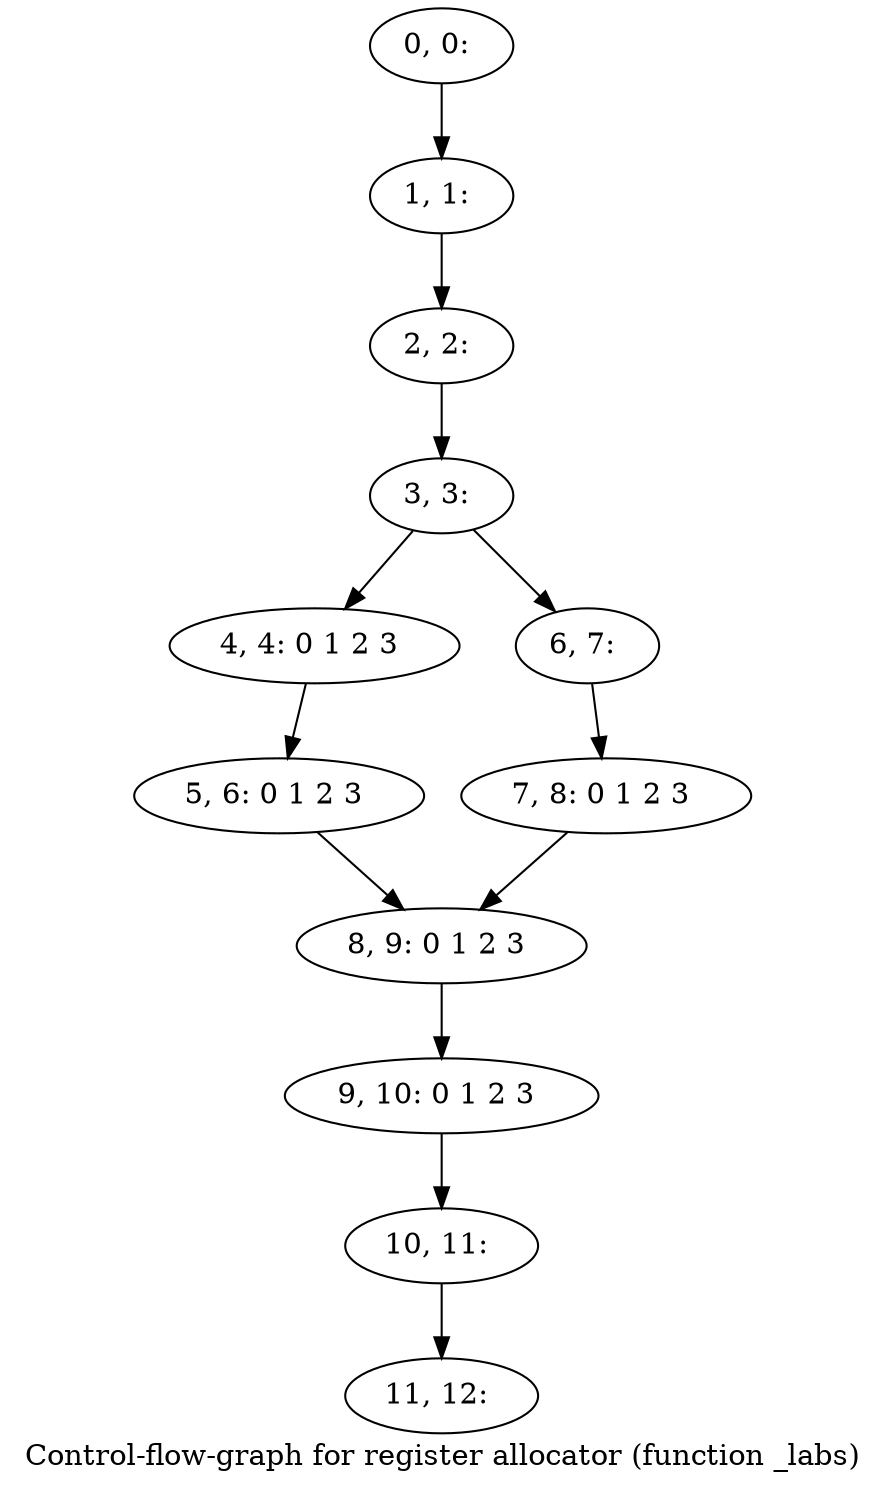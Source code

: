 digraph G {
graph [label="Control-flow-graph for register allocator (function _labs)"]
0[label="0, 0: "];
1[label="1, 1: "];
2[label="2, 2: "];
3[label="3, 3: "];
4[label="4, 4: 0 1 2 3 "];
5[label="5, 6: 0 1 2 3 "];
6[label="6, 7: "];
7[label="7, 8: 0 1 2 3 "];
8[label="8, 9: 0 1 2 3 "];
9[label="9, 10: 0 1 2 3 "];
10[label="10, 11: "];
11[label="11, 12: "];
0->1 ;
1->2 ;
2->3 ;
3->4 ;
3->6 ;
4->5 ;
5->8 ;
6->7 ;
7->8 ;
8->9 ;
9->10 ;
10->11 ;
}
